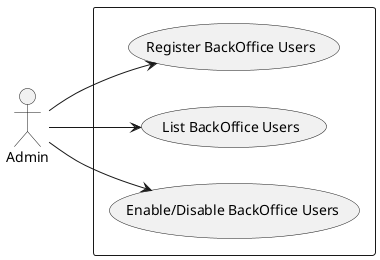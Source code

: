 @startuml
skinparam packageStyle rectangle

left to right direction
    actor "Admin"

rectangle {
    usecase "Register BackOffice Users" as UC1
    usecase "List BackOffice Users" as UC2
    usecase "Enable/Disable BackOffice Users" as UC3

    "Admin" --> UC3
    "Admin" --> UC1
    "Admin" --> UC2

}
@enduml